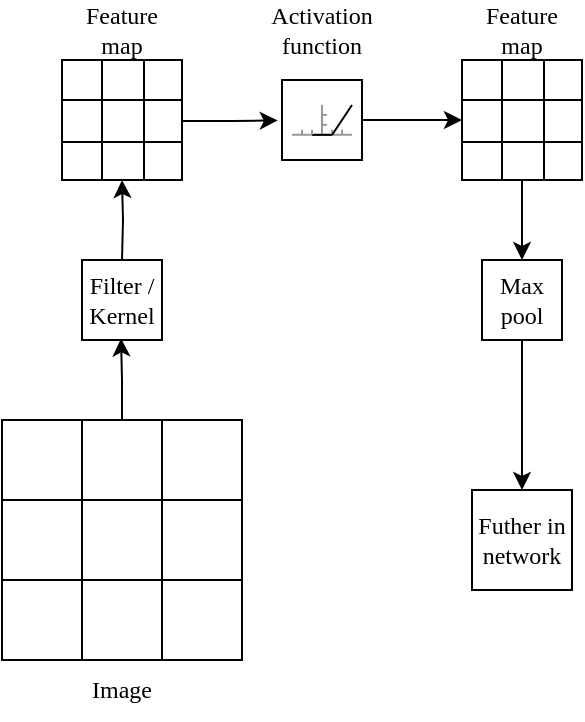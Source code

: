 <mxfile version="28.2.8">
  <diagram name="Page-1" id="dos74VPg_hVfTePwWrty">
    <mxGraphModel dx="864" dy="424" grid="1" gridSize="10" guides="1" tooltips="1" connect="1" arrows="1" fold="1" page="1" pageScale="1" pageWidth="850" pageHeight="1100" math="0" shadow="0">
      <root>
        <mxCell id="0" />
        <mxCell id="1" parent="0" />
        <mxCell id="LNUbjjZYUeOd3OKvUDED-29" value="" style="group;fontFamily=Project Font;" parent="1" vertex="1" connectable="0">
          <mxGeometry x="200" y="430" width="40" height="40" as="geometry" />
        </mxCell>
        <mxCell id="LNUbjjZYUeOd3OKvUDED-6" value="" style="whiteSpace=wrap;html=1;aspect=fixed;fontFamily=Project Font;" parent="LNUbjjZYUeOd3OKvUDED-29" vertex="1">
          <mxGeometry width="40" height="40" as="geometry" />
        </mxCell>
        <mxCell id="LNUbjjZYUeOd3OKvUDED-8" value="" style="endArrow=none;html=1;rounded=0;strokeColor=#999999;fontFamily=Project Font;" parent="LNUbjjZYUeOd3OKvUDED-29" edge="1">
          <mxGeometry width="50" height="50" relative="1" as="geometry">
            <mxPoint x="5" y="27.43" as="sourcePoint" />
            <mxPoint x="35" y="27.43" as="targetPoint" />
          </mxGeometry>
        </mxCell>
        <mxCell id="LNUbjjZYUeOd3OKvUDED-9" value="" style="endArrow=none;html=1;rounded=0;strokeColor=#999999;fontFamily=Project Font;" parent="LNUbjjZYUeOd3OKvUDED-29" edge="1">
          <mxGeometry width="50" height="50" relative="1" as="geometry">
            <mxPoint x="20" y="27.43" as="sourcePoint" />
            <mxPoint x="20" y="12.43" as="targetPoint" />
          </mxGeometry>
        </mxCell>
        <mxCell id="LNUbjjZYUeOd3OKvUDED-10" value="" style="endArrow=none;html=1;rounded=0;strokeColor=light-dark(#000000,#000000);fontFamily=Project Font;" parent="LNUbjjZYUeOd3OKvUDED-29" edge="1">
          <mxGeometry width="50" height="50" relative="1" as="geometry">
            <mxPoint x="15" y="27.43" as="sourcePoint" />
            <mxPoint x="25" y="27.43" as="targetPoint" />
          </mxGeometry>
        </mxCell>
        <mxCell id="LNUbjjZYUeOd3OKvUDED-17" value="" style="endArrow=none;html=1;rounded=0;strokeColor=#999999;fontFamily=Project Font;" parent="LNUbjjZYUeOd3OKvUDED-29" edge="1">
          <mxGeometry width="50" height="50" relative="1" as="geometry">
            <mxPoint x="15" y="27.43" as="sourcePoint" />
            <mxPoint x="15" y="24.93" as="targetPoint" />
          </mxGeometry>
        </mxCell>
        <mxCell id="LNUbjjZYUeOd3OKvUDED-20" value="" style="endArrow=none;html=1;rounded=0;strokeColor=#999999;fontFamily=Project Font;" parent="LNUbjjZYUeOd3OKvUDED-29" edge="1">
          <mxGeometry width="50" height="50" relative="1" as="geometry">
            <mxPoint x="10" y="27.43" as="sourcePoint" />
            <mxPoint x="10" y="24.93" as="targetPoint" />
          </mxGeometry>
        </mxCell>
        <mxCell id="LNUbjjZYUeOd3OKvUDED-21" value="" style="endArrow=none;html=1;rounded=0;strokeColor=#999999;fontFamily=Project Font;" parent="LNUbjjZYUeOd3OKvUDED-29" edge="1">
          <mxGeometry width="50" height="50" relative="1" as="geometry">
            <mxPoint x="25" y="27.43" as="sourcePoint" />
            <mxPoint x="25" y="24.93" as="targetPoint" />
          </mxGeometry>
        </mxCell>
        <mxCell id="LNUbjjZYUeOd3OKvUDED-22" value="" style="endArrow=none;html=1;rounded=0;strokeColor=#999999;fontFamily=Project Font;" parent="LNUbjjZYUeOd3OKvUDED-29" edge="1">
          <mxGeometry width="50" height="50" relative="1" as="geometry">
            <mxPoint x="30" y="27.43" as="sourcePoint" />
            <mxPoint x="30" y="24.93" as="targetPoint" />
          </mxGeometry>
        </mxCell>
        <mxCell id="LNUbjjZYUeOd3OKvUDED-23" value="" style="endArrow=none;html=1;rounded=0;strokeColor=#999999;fontFamily=Project Font;" parent="LNUbjjZYUeOd3OKvUDED-29" edge="1">
          <mxGeometry width="50" height="50" relative="1" as="geometry">
            <mxPoint x="20" y="17.43" as="sourcePoint" />
            <mxPoint x="22.5" y="17.43" as="targetPoint" />
          </mxGeometry>
        </mxCell>
        <mxCell id="LNUbjjZYUeOd3OKvUDED-25" value="" style="endArrow=none;html=1;rounded=0;strokeColor=#999999;fontFamily=Project Font;" parent="LNUbjjZYUeOd3OKvUDED-29" edge="1">
          <mxGeometry width="50" height="50" relative="1" as="geometry">
            <mxPoint x="20" y="22.43" as="sourcePoint" />
            <mxPoint x="22.5" y="22.43" as="targetPoint" />
          </mxGeometry>
        </mxCell>
        <mxCell id="LNUbjjZYUeOd3OKvUDED-26" value="" style="endArrow=none;html=1;rounded=0;strokeColor=light-dark(#000000,#000000);fontFamily=Project Font;" parent="LNUbjjZYUeOd3OKvUDED-29" edge="1">
          <mxGeometry width="50" height="50" relative="1" as="geometry">
            <mxPoint x="25" y="27.502" as="sourcePoint" />
            <mxPoint x="35" y="12.502" as="targetPoint" />
          </mxGeometry>
        </mxCell>
        <mxCell id="Lc_aUcKj_QxeDapBAkYR-60" value="" style="shape=table;startSize=0;container=1;collapsible=0;childLayout=tableLayout;fontSize=16;fontFamily=Project Font;" vertex="1" parent="1">
          <mxGeometry x="60" y="600" width="120" height="120" as="geometry" />
        </mxCell>
        <mxCell id="Lc_aUcKj_QxeDapBAkYR-61" value="" style="shape=tableRow;horizontal=0;startSize=0;swimlaneHead=0;swimlaneBody=0;strokeColor=inherit;top=0;left=0;bottom=0;right=0;collapsible=0;dropTarget=0;fillColor=none;points=[[0,0.5],[1,0.5]];portConstraint=eastwest;fontSize=16;fontFamily=Project Font;" vertex="1" parent="Lc_aUcKj_QxeDapBAkYR-60">
          <mxGeometry width="120" height="40" as="geometry" />
        </mxCell>
        <mxCell id="Lc_aUcKj_QxeDapBAkYR-62" value="" style="shape=partialRectangle;html=1;whiteSpace=wrap;connectable=0;strokeColor=inherit;overflow=hidden;fillColor=none;top=0;left=0;bottom=0;right=0;pointerEvents=1;fontSize=16;fontFamily=Project Font;" vertex="1" parent="Lc_aUcKj_QxeDapBAkYR-61">
          <mxGeometry width="40" height="40" as="geometry">
            <mxRectangle width="40" height="40" as="alternateBounds" />
          </mxGeometry>
        </mxCell>
        <mxCell id="Lc_aUcKj_QxeDapBAkYR-63" value="" style="shape=partialRectangle;html=1;whiteSpace=wrap;connectable=0;strokeColor=inherit;overflow=hidden;fillColor=none;top=0;left=0;bottom=0;right=0;pointerEvents=1;fontSize=16;fontFamily=Project Font;" vertex="1" parent="Lc_aUcKj_QxeDapBAkYR-61">
          <mxGeometry x="40" width="40" height="40" as="geometry">
            <mxRectangle width="40" height="40" as="alternateBounds" />
          </mxGeometry>
        </mxCell>
        <mxCell id="Lc_aUcKj_QxeDapBAkYR-64" value="" style="shape=partialRectangle;html=1;whiteSpace=wrap;connectable=0;strokeColor=inherit;overflow=hidden;fillColor=none;top=0;left=0;bottom=0;right=0;pointerEvents=1;fontSize=16;fontFamily=Project Font;" vertex="1" parent="Lc_aUcKj_QxeDapBAkYR-61">
          <mxGeometry x="80" width="40" height="40" as="geometry">
            <mxRectangle width="40" height="40" as="alternateBounds" />
          </mxGeometry>
        </mxCell>
        <mxCell id="Lc_aUcKj_QxeDapBAkYR-65" value="" style="shape=tableRow;horizontal=0;startSize=0;swimlaneHead=0;swimlaneBody=0;strokeColor=inherit;top=0;left=0;bottom=0;right=0;collapsible=0;dropTarget=0;fillColor=none;points=[[0,0.5],[1,0.5]];portConstraint=eastwest;fontSize=16;fontFamily=Project Font;" vertex="1" parent="Lc_aUcKj_QxeDapBAkYR-60">
          <mxGeometry y="40" width="120" height="40" as="geometry" />
        </mxCell>
        <mxCell id="Lc_aUcKj_QxeDapBAkYR-66" value="" style="shape=partialRectangle;html=1;whiteSpace=wrap;connectable=0;strokeColor=inherit;overflow=hidden;fillColor=none;top=0;left=0;bottom=0;right=0;pointerEvents=1;fontSize=16;fontFamily=Project Font;" vertex="1" parent="Lc_aUcKj_QxeDapBAkYR-65">
          <mxGeometry width="40" height="40" as="geometry">
            <mxRectangle width="40" height="40" as="alternateBounds" />
          </mxGeometry>
        </mxCell>
        <mxCell id="Lc_aUcKj_QxeDapBAkYR-67" value="" style="shape=partialRectangle;html=1;whiteSpace=wrap;connectable=0;strokeColor=inherit;overflow=hidden;fillColor=none;top=0;left=0;bottom=0;right=0;pointerEvents=1;fontSize=16;fontFamily=Project Font;" vertex="1" parent="Lc_aUcKj_QxeDapBAkYR-65">
          <mxGeometry x="40" width="40" height="40" as="geometry">
            <mxRectangle width="40" height="40" as="alternateBounds" />
          </mxGeometry>
        </mxCell>
        <mxCell id="Lc_aUcKj_QxeDapBAkYR-68" value="" style="shape=partialRectangle;html=1;whiteSpace=wrap;connectable=0;strokeColor=inherit;overflow=hidden;fillColor=none;top=0;left=0;bottom=0;right=0;pointerEvents=1;fontSize=16;fontFamily=Project Font;" vertex="1" parent="Lc_aUcKj_QxeDapBAkYR-65">
          <mxGeometry x="80" width="40" height="40" as="geometry">
            <mxRectangle width="40" height="40" as="alternateBounds" />
          </mxGeometry>
        </mxCell>
        <mxCell id="Lc_aUcKj_QxeDapBAkYR-69" value="" style="shape=tableRow;horizontal=0;startSize=0;swimlaneHead=0;swimlaneBody=0;strokeColor=inherit;top=0;left=0;bottom=0;right=0;collapsible=0;dropTarget=0;fillColor=none;points=[[0,0.5],[1,0.5]];portConstraint=eastwest;fontSize=16;fontFamily=Project Font;" vertex="1" parent="Lc_aUcKj_QxeDapBAkYR-60">
          <mxGeometry y="80" width="120" height="40" as="geometry" />
        </mxCell>
        <mxCell id="Lc_aUcKj_QxeDapBAkYR-70" value="" style="shape=partialRectangle;html=1;whiteSpace=wrap;connectable=0;strokeColor=inherit;overflow=hidden;fillColor=none;top=0;left=0;bottom=0;right=0;pointerEvents=1;fontSize=16;fontFamily=Project Font;" vertex="1" parent="Lc_aUcKj_QxeDapBAkYR-69">
          <mxGeometry width="40" height="40" as="geometry">
            <mxRectangle width="40" height="40" as="alternateBounds" />
          </mxGeometry>
        </mxCell>
        <mxCell id="Lc_aUcKj_QxeDapBAkYR-71" value="" style="shape=partialRectangle;html=1;whiteSpace=wrap;connectable=0;strokeColor=inherit;overflow=hidden;fillColor=none;top=0;left=0;bottom=0;right=0;pointerEvents=1;fontSize=16;fontFamily=Project Font;" vertex="1" parent="Lc_aUcKj_QxeDapBAkYR-69">
          <mxGeometry x="40" width="40" height="40" as="geometry">
            <mxRectangle width="40" height="40" as="alternateBounds" />
          </mxGeometry>
        </mxCell>
        <mxCell id="Lc_aUcKj_QxeDapBAkYR-72" value="" style="shape=partialRectangle;html=1;whiteSpace=wrap;connectable=0;strokeColor=inherit;overflow=hidden;fillColor=none;top=0;left=0;bottom=0;right=0;pointerEvents=1;fontSize=16;fontFamily=Project Font;" vertex="1" parent="Lc_aUcKj_QxeDapBAkYR-69">
          <mxGeometry x="80" width="40" height="40" as="geometry">
            <mxRectangle width="40" height="40" as="alternateBounds" />
          </mxGeometry>
        </mxCell>
        <mxCell id="Lc_aUcKj_QxeDapBAkYR-73" value="Image" style="text;html=1;whiteSpace=wrap;strokeColor=none;fillColor=none;align=center;verticalAlign=middle;rounded=0;fontFamily=Project Font;" vertex="1" parent="1">
          <mxGeometry x="90" y="720" width="60" height="30" as="geometry" />
        </mxCell>
        <mxCell id="Lc_aUcKj_QxeDapBAkYR-87" style="edgeStyle=orthogonalEdgeStyle;rounded=0;orthogonalLoop=1;jettySize=auto;html=1;entryX=0.488;entryY=0.941;entryDx=0;entryDy=0;entryPerimeter=0;fontFamily=Project Font;" edge="1" parent="1" source="Lc_aUcKj_QxeDapBAkYR-60">
          <mxGeometry relative="1" as="geometry">
            <mxPoint x="119.52" y="559.233" as="targetPoint" />
          </mxGeometry>
        </mxCell>
        <mxCell id="Lc_aUcKj_QxeDapBAkYR-89" value="" style="shape=table;startSize=0;container=1;collapsible=0;childLayout=tableLayout;fontSize=16;fontFamily=Project Font;" vertex="1" parent="1">
          <mxGeometry x="90" y="420" width="60" height="60" as="geometry" />
        </mxCell>
        <mxCell id="Lc_aUcKj_QxeDapBAkYR-90" value="" style="shape=tableRow;horizontal=0;startSize=0;swimlaneHead=0;swimlaneBody=0;strokeColor=inherit;top=0;left=0;bottom=0;right=0;collapsible=0;dropTarget=0;fillColor=none;points=[[0,0.5],[1,0.5]];portConstraint=eastwest;fontSize=16;fontFamily=Project Font;" vertex="1" parent="Lc_aUcKj_QxeDapBAkYR-89">
          <mxGeometry width="60" height="20" as="geometry" />
        </mxCell>
        <mxCell id="Lc_aUcKj_QxeDapBAkYR-91" value="" style="shape=partialRectangle;html=1;whiteSpace=wrap;connectable=0;strokeColor=inherit;overflow=hidden;fillColor=none;top=0;left=0;bottom=0;right=0;pointerEvents=1;fontSize=16;fontFamily=Project Font;" vertex="1" parent="Lc_aUcKj_QxeDapBAkYR-90">
          <mxGeometry width="20" height="20" as="geometry">
            <mxRectangle width="20" height="20" as="alternateBounds" />
          </mxGeometry>
        </mxCell>
        <mxCell id="Lc_aUcKj_QxeDapBAkYR-92" value="" style="shape=partialRectangle;html=1;whiteSpace=wrap;connectable=0;strokeColor=inherit;overflow=hidden;fillColor=none;top=0;left=0;bottom=0;right=0;pointerEvents=1;fontSize=16;fontFamily=Project Font;" vertex="1" parent="Lc_aUcKj_QxeDapBAkYR-90">
          <mxGeometry x="20" width="21" height="20" as="geometry">
            <mxRectangle width="21" height="20" as="alternateBounds" />
          </mxGeometry>
        </mxCell>
        <mxCell id="Lc_aUcKj_QxeDapBAkYR-93" value="" style="shape=partialRectangle;html=1;whiteSpace=wrap;connectable=0;strokeColor=inherit;overflow=hidden;fillColor=none;top=0;left=0;bottom=0;right=0;pointerEvents=1;fontSize=16;fontFamily=Project Font;" vertex="1" parent="Lc_aUcKj_QxeDapBAkYR-90">
          <mxGeometry x="41" width="19" height="20" as="geometry">
            <mxRectangle width="19" height="20" as="alternateBounds" />
          </mxGeometry>
        </mxCell>
        <mxCell id="Lc_aUcKj_QxeDapBAkYR-94" value="" style="shape=tableRow;horizontal=0;startSize=0;swimlaneHead=0;swimlaneBody=0;strokeColor=inherit;top=0;left=0;bottom=0;right=0;collapsible=0;dropTarget=0;fillColor=none;points=[[0,0.5],[1,0.5]];portConstraint=eastwest;fontSize=16;fontFamily=Project Font;" vertex="1" parent="Lc_aUcKj_QxeDapBAkYR-89">
          <mxGeometry y="20" width="60" height="21" as="geometry" />
        </mxCell>
        <mxCell id="Lc_aUcKj_QxeDapBAkYR-95" value="" style="shape=partialRectangle;html=1;whiteSpace=wrap;connectable=0;strokeColor=inherit;overflow=hidden;fillColor=none;top=0;left=0;bottom=0;right=0;pointerEvents=1;fontSize=16;fontFamily=Project Font;" vertex="1" parent="Lc_aUcKj_QxeDapBAkYR-94">
          <mxGeometry width="20" height="21" as="geometry">
            <mxRectangle width="20" height="21" as="alternateBounds" />
          </mxGeometry>
        </mxCell>
        <mxCell id="Lc_aUcKj_QxeDapBAkYR-96" value="" style="shape=partialRectangle;html=1;whiteSpace=wrap;connectable=0;strokeColor=inherit;overflow=hidden;fillColor=none;top=0;left=0;bottom=0;right=0;pointerEvents=1;fontSize=16;fontFamily=Project Font;" vertex="1" parent="Lc_aUcKj_QxeDapBAkYR-94">
          <mxGeometry x="20" width="21" height="21" as="geometry">
            <mxRectangle width="21" height="21" as="alternateBounds" />
          </mxGeometry>
        </mxCell>
        <mxCell id="Lc_aUcKj_QxeDapBAkYR-97" value="" style="shape=partialRectangle;html=1;whiteSpace=wrap;connectable=0;strokeColor=inherit;overflow=hidden;fillColor=none;top=0;left=0;bottom=0;right=0;pointerEvents=1;fontSize=16;fontFamily=Project Font;" vertex="1" parent="Lc_aUcKj_QxeDapBAkYR-94">
          <mxGeometry x="41" width="19" height="21" as="geometry">
            <mxRectangle width="19" height="21" as="alternateBounds" />
          </mxGeometry>
        </mxCell>
        <mxCell id="Lc_aUcKj_QxeDapBAkYR-98" value="" style="shape=tableRow;horizontal=0;startSize=0;swimlaneHead=0;swimlaneBody=0;strokeColor=inherit;top=0;left=0;bottom=0;right=0;collapsible=0;dropTarget=0;fillColor=none;points=[[0,0.5],[1,0.5]];portConstraint=eastwest;fontSize=16;fontFamily=Project Font;" vertex="1" parent="Lc_aUcKj_QxeDapBAkYR-89">
          <mxGeometry y="41" width="60" height="19" as="geometry" />
        </mxCell>
        <mxCell id="Lc_aUcKj_QxeDapBAkYR-99" value="" style="shape=partialRectangle;html=1;whiteSpace=wrap;connectable=0;strokeColor=inherit;overflow=hidden;fillColor=none;top=0;left=0;bottom=0;right=0;pointerEvents=1;fontSize=16;fontFamily=Project Font;" vertex="1" parent="Lc_aUcKj_QxeDapBAkYR-98">
          <mxGeometry width="20" height="19" as="geometry">
            <mxRectangle width="20" height="19" as="alternateBounds" />
          </mxGeometry>
        </mxCell>
        <mxCell id="Lc_aUcKj_QxeDapBAkYR-100" value="" style="shape=partialRectangle;html=1;whiteSpace=wrap;connectable=0;strokeColor=inherit;overflow=hidden;fillColor=none;top=0;left=0;bottom=0;right=0;pointerEvents=1;fontSize=16;fontFamily=Project Font;" vertex="1" parent="Lc_aUcKj_QxeDapBAkYR-98">
          <mxGeometry x="20" width="21" height="19" as="geometry">
            <mxRectangle width="21" height="19" as="alternateBounds" />
          </mxGeometry>
        </mxCell>
        <mxCell id="Lc_aUcKj_QxeDapBAkYR-101" value="" style="shape=partialRectangle;html=1;whiteSpace=wrap;connectable=0;strokeColor=inherit;overflow=hidden;fillColor=none;top=0;left=0;bottom=0;right=0;pointerEvents=1;fontSize=16;fontFamily=Project Font;" vertex="1" parent="Lc_aUcKj_QxeDapBAkYR-98">
          <mxGeometry x="41" width="19" height="19" as="geometry">
            <mxRectangle width="19" height="19" as="alternateBounds" />
          </mxGeometry>
        </mxCell>
        <mxCell id="Lc_aUcKj_QxeDapBAkYR-103" value="Feature map" style="text;html=1;whiteSpace=wrap;strokeColor=none;fillColor=none;align=center;verticalAlign=middle;rounded=0;fontFamily=Project Font;" vertex="1" parent="1">
          <mxGeometry x="90" y="390" width="60" height="30" as="geometry" />
        </mxCell>
        <mxCell id="Lc_aUcKj_QxeDapBAkYR-122" style="edgeStyle=orthogonalEdgeStyle;rounded=0;orthogonalLoop=1;jettySize=auto;html=1;exitX=0.5;exitY=1;exitDx=0;exitDy=0;entryX=0.5;entryY=0;entryDx=0;entryDy=0;fontFamily=Project Font;" edge="1" parent="1" source="Lc_aUcKj_QxeDapBAkYR-104">
          <mxGeometry relative="1" as="geometry">
            <mxPoint x="320" y="520" as="targetPoint" />
          </mxGeometry>
        </mxCell>
        <mxCell id="Lc_aUcKj_QxeDapBAkYR-104" value="" style="shape=table;startSize=0;container=1;collapsible=0;childLayout=tableLayout;fontSize=16;fontFamily=Project Font;" vertex="1" parent="1">
          <mxGeometry x="290" y="420" width="60" height="60" as="geometry" />
        </mxCell>
        <mxCell id="Lc_aUcKj_QxeDapBAkYR-105" value="" style="shape=tableRow;horizontal=0;startSize=0;swimlaneHead=0;swimlaneBody=0;strokeColor=inherit;top=0;left=0;bottom=0;right=0;collapsible=0;dropTarget=0;fillColor=none;points=[[0,0.5],[1,0.5]];portConstraint=eastwest;fontSize=16;fontFamily=Project Font;" vertex="1" parent="Lc_aUcKj_QxeDapBAkYR-104">
          <mxGeometry width="60" height="20" as="geometry" />
        </mxCell>
        <mxCell id="Lc_aUcKj_QxeDapBAkYR-106" value="" style="shape=partialRectangle;html=1;whiteSpace=wrap;connectable=0;strokeColor=inherit;overflow=hidden;fillColor=none;top=0;left=0;bottom=0;right=0;pointerEvents=1;fontSize=16;fontFamily=Project Font;" vertex="1" parent="Lc_aUcKj_QxeDapBAkYR-105">
          <mxGeometry width="20" height="20" as="geometry">
            <mxRectangle width="20" height="20" as="alternateBounds" />
          </mxGeometry>
        </mxCell>
        <mxCell id="Lc_aUcKj_QxeDapBAkYR-107" value="" style="shape=partialRectangle;html=1;whiteSpace=wrap;connectable=0;strokeColor=inherit;overflow=hidden;fillColor=none;top=0;left=0;bottom=0;right=0;pointerEvents=1;fontSize=16;fontFamily=Project Font;" vertex="1" parent="Lc_aUcKj_QxeDapBAkYR-105">
          <mxGeometry x="20" width="21" height="20" as="geometry">
            <mxRectangle width="21" height="20" as="alternateBounds" />
          </mxGeometry>
        </mxCell>
        <mxCell id="Lc_aUcKj_QxeDapBAkYR-108" value="" style="shape=partialRectangle;html=1;whiteSpace=wrap;connectable=0;strokeColor=inherit;overflow=hidden;fillColor=none;top=0;left=0;bottom=0;right=0;pointerEvents=1;fontSize=16;fontFamily=Project Font;" vertex="1" parent="Lc_aUcKj_QxeDapBAkYR-105">
          <mxGeometry x="41" width="19" height="20" as="geometry">
            <mxRectangle width="19" height="20" as="alternateBounds" />
          </mxGeometry>
        </mxCell>
        <mxCell id="Lc_aUcKj_QxeDapBAkYR-109" value="" style="shape=tableRow;horizontal=0;startSize=0;swimlaneHead=0;swimlaneBody=0;strokeColor=inherit;top=0;left=0;bottom=0;right=0;collapsible=0;dropTarget=0;fillColor=none;points=[[0,0.5],[1,0.5]];portConstraint=eastwest;fontSize=16;fontFamily=Project Font;" vertex="1" parent="Lc_aUcKj_QxeDapBAkYR-104">
          <mxGeometry y="20" width="60" height="21" as="geometry" />
        </mxCell>
        <mxCell id="Lc_aUcKj_QxeDapBAkYR-110" value="" style="shape=partialRectangle;html=1;whiteSpace=wrap;connectable=0;strokeColor=inherit;overflow=hidden;fillColor=none;top=0;left=0;bottom=0;right=0;pointerEvents=1;fontSize=16;fontFamily=Project Font;" vertex="1" parent="Lc_aUcKj_QxeDapBAkYR-109">
          <mxGeometry width="20" height="21" as="geometry">
            <mxRectangle width="20" height="21" as="alternateBounds" />
          </mxGeometry>
        </mxCell>
        <mxCell id="Lc_aUcKj_QxeDapBAkYR-111" value="" style="shape=partialRectangle;html=1;whiteSpace=wrap;connectable=0;strokeColor=inherit;overflow=hidden;fillColor=none;top=0;left=0;bottom=0;right=0;pointerEvents=1;fontSize=16;fontFamily=Project Font;" vertex="1" parent="Lc_aUcKj_QxeDapBAkYR-109">
          <mxGeometry x="20" width="21" height="21" as="geometry">
            <mxRectangle width="21" height="21" as="alternateBounds" />
          </mxGeometry>
        </mxCell>
        <mxCell id="Lc_aUcKj_QxeDapBAkYR-112" value="" style="shape=partialRectangle;html=1;whiteSpace=wrap;connectable=0;strokeColor=inherit;overflow=hidden;fillColor=none;top=0;left=0;bottom=0;right=0;pointerEvents=1;fontSize=16;fontFamily=Project Font;" vertex="1" parent="Lc_aUcKj_QxeDapBAkYR-109">
          <mxGeometry x="41" width="19" height="21" as="geometry">
            <mxRectangle width="19" height="21" as="alternateBounds" />
          </mxGeometry>
        </mxCell>
        <mxCell id="Lc_aUcKj_QxeDapBAkYR-113" value="" style="shape=tableRow;horizontal=0;startSize=0;swimlaneHead=0;swimlaneBody=0;strokeColor=inherit;top=0;left=0;bottom=0;right=0;collapsible=0;dropTarget=0;fillColor=none;points=[[0,0.5],[1,0.5]];portConstraint=eastwest;fontSize=16;fontFamily=Project Font;" vertex="1" parent="Lc_aUcKj_QxeDapBAkYR-104">
          <mxGeometry y="41" width="60" height="19" as="geometry" />
        </mxCell>
        <mxCell id="Lc_aUcKj_QxeDapBAkYR-114" value="" style="shape=partialRectangle;html=1;whiteSpace=wrap;connectable=0;strokeColor=inherit;overflow=hidden;fillColor=none;top=0;left=0;bottom=0;right=0;pointerEvents=1;fontSize=16;fontFamily=Project Font;" vertex="1" parent="Lc_aUcKj_QxeDapBAkYR-113">
          <mxGeometry width="20" height="19" as="geometry">
            <mxRectangle width="20" height="19" as="alternateBounds" />
          </mxGeometry>
        </mxCell>
        <mxCell id="Lc_aUcKj_QxeDapBAkYR-115" value="" style="shape=partialRectangle;html=1;whiteSpace=wrap;connectable=0;strokeColor=inherit;overflow=hidden;fillColor=none;top=0;left=0;bottom=0;right=0;pointerEvents=1;fontSize=16;fontFamily=Project Font;" vertex="1" parent="Lc_aUcKj_QxeDapBAkYR-113">
          <mxGeometry x="20" width="21" height="19" as="geometry">
            <mxRectangle width="21" height="19" as="alternateBounds" />
          </mxGeometry>
        </mxCell>
        <mxCell id="Lc_aUcKj_QxeDapBAkYR-116" value="" style="shape=partialRectangle;html=1;whiteSpace=wrap;connectable=0;strokeColor=inherit;overflow=hidden;fillColor=none;top=0;left=0;bottom=0;right=0;pointerEvents=1;fontSize=16;fontFamily=Project Font;" vertex="1" parent="Lc_aUcKj_QxeDapBAkYR-113">
          <mxGeometry x="41" width="19" height="19" as="geometry">
            <mxRectangle width="19" height="19" as="alternateBounds" />
          </mxGeometry>
        </mxCell>
        <mxCell id="Lc_aUcKj_QxeDapBAkYR-117" value="Feature map" style="text;html=1;whiteSpace=wrap;strokeColor=none;fillColor=none;align=center;verticalAlign=middle;rounded=0;fontFamily=Project Font;" vertex="1" parent="1">
          <mxGeometry x="290" y="390" width="60" height="30" as="geometry" />
        </mxCell>
        <mxCell id="Lc_aUcKj_QxeDapBAkYR-119" style="edgeStyle=orthogonalEdgeStyle;rounded=0;orthogonalLoop=1;jettySize=auto;html=1;entryX=-0.053;entryY=0.505;entryDx=0;entryDy=0;entryPerimeter=0;fontFamily=Project Font;" edge="1" parent="1" source="Lc_aUcKj_QxeDapBAkYR-94" target="LNUbjjZYUeOd3OKvUDED-6">
          <mxGeometry relative="1" as="geometry" />
        </mxCell>
        <mxCell id="Lc_aUcKj_QxeDapBAkYR-120" style="edgeStyle=orthogonalEdgeStyle;rounded=0;orthogonalLoop=1;jettySize=auto;html=1;entryX=0;entryY=0.5;entryDx=0;entryDy=0;fontFamily=Project Font;" edge="1" parent="1" source="LNUbjjZYUeOd3OKvUDED-6" target="Lc_aUcKj_QxeDapBAkYR-104">
          <mxGeometry relative="1" as="geometry" />
        </mxCell>
        <mxCell id="Lc_aUcKj_QxeDapBAkYR-121" style="edgeStyle=orthogonalEdgeStyle;rounded=0;orthogonalLoop=1;jettySize=auto;html=1;entryX=0.5;entryY=1;entryDx=0;entryDy=0;entryPerimeter=0;fontFamily=Project Font;" edge="1" parent="1" target="Lc_aUcKj_QxeDapBAkYR-98">
          <mxGeometry relative="1" as="geometry">
            <mxPoint x="120" y="520" as="sourcePoint" />
          </mxGeometry>
        </mxCell>
        <mxCell id="Lc_aUcKj_QxeDapBAkYR-128" value="" style="edgeStyle=orthogonalEdgeStyle;rounded=0;orthogonalLoop=1;jettySize=auto;html=1;fontFamily=Project Font;" edge="1" parent="1" source="Lc_aUcKj_QxeDapBAkYR-123" target="Lc_aUcKj_QxeDapBAkYR-126">
          <mxGeometry relative="1" as="geometry" />
        </mxCell>
        <mxCell id="Lc_aUcKj_QxeDapBAkYR-123" value="Max pool" style="whiteSpace=wrap;html=1;aspect=fixed;fontFamily=Project Font;" vertex="1" parent="1">
          <mxGeometry x="300" y="520" width="40" height="40" as="geometry" />
        </mxCell>
        <mxCell id="Lc_aUcKj_QxeDapBAkYR-124" value="&lt;div&gt;&lt;font&gt;Filter /&lt;/font&gt;&lt;/div&gt;&lt;div&gt;&lt;font&gt;Kernel&lt;/font&gt;&lt;/div&gt;" style="whiteSpace=wrap;html=1;aspect=fixed;fontFamily=Project Font;" vertex="1" parent="1">
          <mxGeometry x="100" y="520" width="40" height="40" as="geometry" />
        </mxCell>
        <mxCell id="Lc_aUcKj_QxeDapBAkYR-126" value="Futher in network" style="whiteSpace=wrap;html=1;aspect=fixed;fontFamily=Project Font;" vertex="1" parent="1">
          <mxGeometry x="295" y="635" width="50" height="50" as="geometry" />
        </mxCell>
        <mxCell id="Lc_aUcKj_QxeDapBAkYR-129" value="Activation function" style="text;html=1;whiteSpace=wrap;strokeColor=none;fillColor=none;align=center;verticalAlign=middle;rounded=0;fontFamily=Project Font;" vertex="1" parent="1">
          <mxGeometry x="190" y="390" width="60" height="30" as="geometry" />
        </mxCell>
      </root>
    </mxGraphModel>
  </diagram>
</mxfile>
